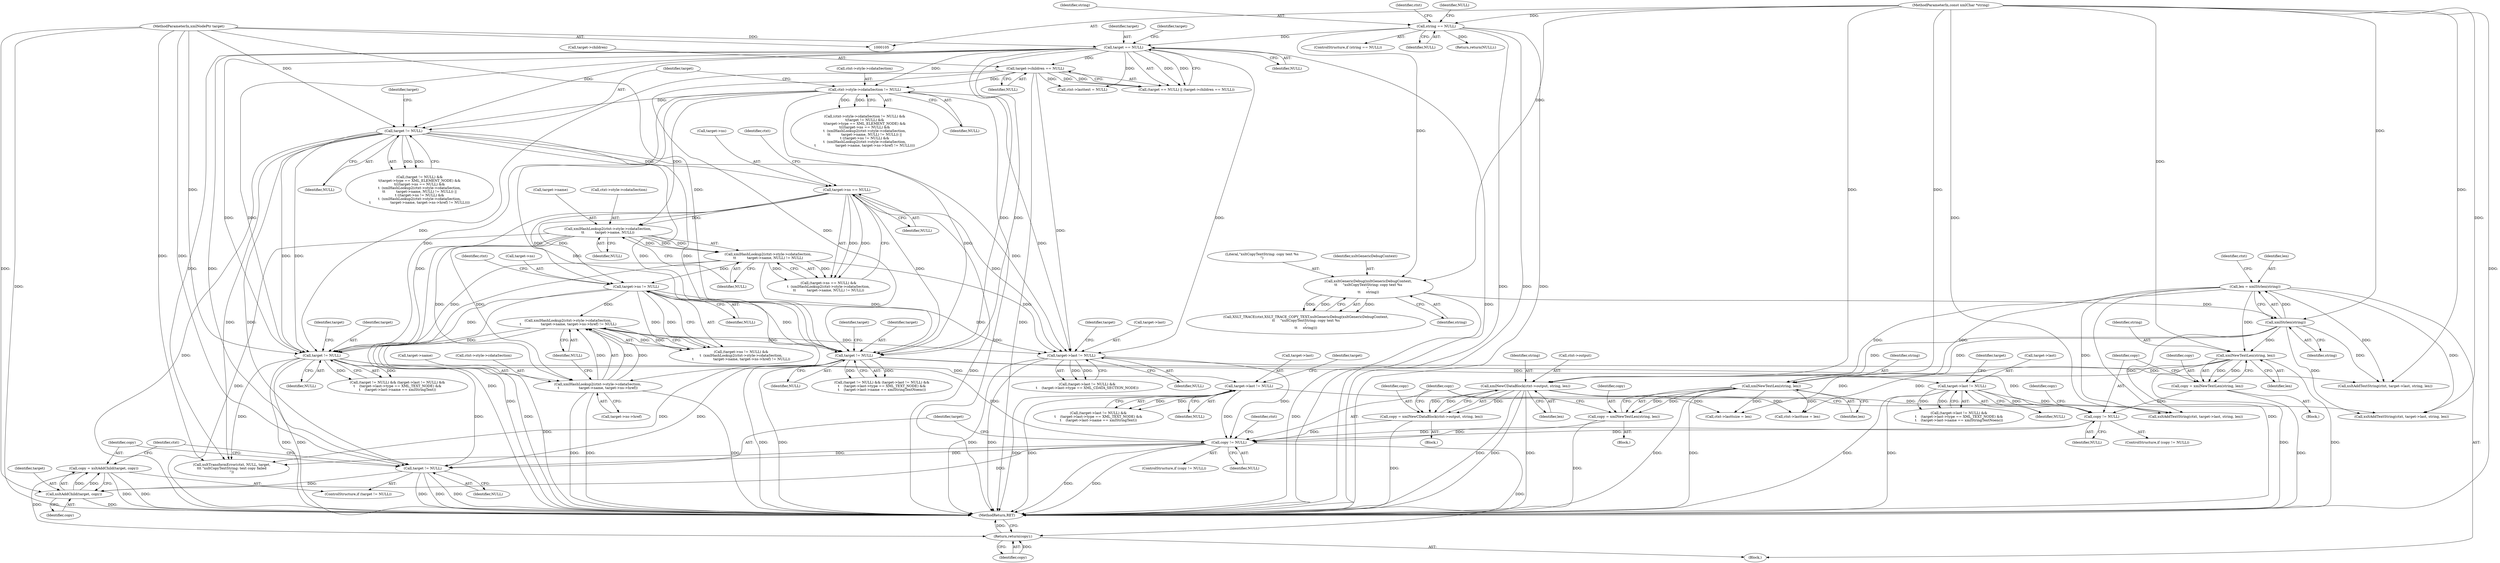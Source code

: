 digraph "0_Chrome_96dbafe288dbe2f0cc45fa3c39daf6d0c37acbab_36@API" {
"1000348" [label="(Call,copy = xsltAddChild(target, copy))"];
"1000350" [label="(Call,xsltAddChild(target, copy))"];
"1000345" [label="(Call,target != NULL)"];
"1000250" [label="(Call,target != NULL)"];
"1000128" [label="(Call,target == NULL)"];
"1000107" [label="(MethodParameterIn,xmlNodePtr target)"];
"1000114" [label="(Call,string == NULL)"];
"1000108" [label="(MethodParameterIn,const xmlChar *string)"];
"1000162" [label="(Call,target != NULL)"];
"1000154" [label="(Call,ctxt->style->cdataSection != NULL)"];
"1000131" [label="(Call,target->children == NULL)"];
"1000191" [label="(Call,target->ns != NULL)"];
"1000173" [label="(Call,target->ns == NULL)"];
"1000178" [label="(Call,xmlHashLookup2(ctxt->style->cdataSection,\n\t\t          target->name, NULL) != NULL)"];
"1000179" [label="(Call,xmlHashLookup2(ctxt->style->cdataSection,\n\t\t          target->name, NULL))"];
"1000196" [label="(Call,xmlHashLookup2(ctxt->style->cdataSection,\n\t                  target->name, target->ns->href) != NULL)"];
"1000197" [label="(Call,xmlHashLookup2(ctxt->style->cdataSection,\n\t                  target->name, target->ns->href))"];
"1000301" [label="(Call,target != NULL)"];
"1000340" [label="(Call,copy != NULL)"];
"1000236" [label="(Call,copy = xmlNewCDataBlock(ctxt->output, string, len))"];
"1000238" [label="(Call,xmlNewCDataBlock(ctxt->output, string, len))"];
"1000144" [label="(Call,xmlStrlen(string))"];
"1000122" [label="(Call,xsltGenericDebug(xsltGenericDebugContext,\n\t\t     \"xsltCopyTextString: copy text %s\n\",\n\t\t     string))"];
"1000142" [label="(Call,len = xmlStrlen(string))"];
"1000289" [label="(Call,copy != NULL)"];
"1000283" [label="(Call,copy = xmlNewTextLen(string, len))"];
"1000285" [label="(Call,xmlNewTextLen(string, len))"];
"1000254" [label="(Call,target->last != NULL)"];
"1000334" [label="(Call,copy = xmlNewTextLen(string, len))"];
"1000336" [label="(Call,xmlNewTextLen(string, len))"];
"1000215" [label="(Call,target->last != NULL)"];
"1000305" [label="(Call,target->last != NULL)"];
"1000382" [label="(Return,return(copy);)"];
"1000123" [label="(Identifier,xsltGenericDebugContext)"];
"1000173" [label="(Call,target->ns == NULL)"];
"1000179" [label="(Call,xmlHashLookup2(ctxt->style->cdataSection,\n\t\t          target->name, NULL))"];
"1000168" [label="(Identifier,target)"];
"1000223" [label="(Identifier,target)"];
"1000137" [label="(Call,ctxt->lasttext = NULL)"];
"1000143" [label="(Identifier,len)"];
"1000307" [label="(Identifier,target)"];
"1000383" [label="(Identifier,copy)"];
"1000191" [label="(Call,target->ns != NULL)"];
"1000150" [label="(Identifier,ctxt)"];
"1000340" [label="(Call,copy != NULL)"];
"1000302" [label="(Identifier,target)"];
"1000130" [label="(Identifier,NULL)"];
"1000162" [label="(Call,target != NULL)"];
"1000206" [label="(Call,target->ns->href)"];
"1000345" [label="(Call,target != NULL)"];
"1000110" [label="(Block,)"];
"1000196" [label="(Call,xmlHashLookup2(ctxt->style->cdataSection,\n\t                  target->name, target->ns->href) != NULL)"];
"1000351" [label="(Identifier,target)"];
"1000185" [label="(Call,target->name)"];
"1000212" [label="(Block,)"];
"1000304" [label="(Call,(target->last != NULL) &&\n\t    (target->last->type == XML_TEXT_NODE) &&\n\t    (target->last->name == xmlStringText))"];
"1000287" [label="(Identifier,len)"];
"1000334" [label="(Call,copy = xmlNewTextLen(string, len))"];
"1000144" [label="(Call,xmlStrlen(string))"];
"1000211" [label="(Identifier,NULL)"];
"1000348" [label="(Call,copy = xsltAddChild(target, copy))"];
"1000178" [label="(Call,xmlHashLookup2(ctxt->style->cdataSection,\n\t\t          target->name, NULL) != NULL)"];
"1000373" [label="(Identifier,ctxt)"];
"1000335" [label="(Identifier,copy)"];
"1000263" [label="(Identifier,target)"];
"1000129" [label="(Identifier,target)"];
"1000306" [label="(Call,target->last)"];
"1000288" [label="(ControlStructure,if (copy != NULL))"];
"1000131" [label="(Call,target->children == NULL)"];
"1000242" [label="(Identifier,string)"];
"1000117" [label="(Return,return(NULL);)"];
"1000276" [label="(Call,xsltAddTextString(ctxt, target->last, string, len))"];
"1000285" [label="(Call,xmlNewTextLen(string, len))"];
"1000298" [label="(Block,)"];
"1000120" [label="(Identifier,ctxt)"];
"1000337" [label="(Identifier,string)"];
"1000163" [label="(Identifier,target)"];
"1000190" [label="(Call,(target->ns != NULL) &&\n\t  (xmlHashLookup2(ctxt->style->cdataSection,\n\t                  target->name, target->ns->href) != NULL))"];
"1000247" [label="(Block,)"];
"1000128" [label="(Call,target == NULL)"];
"1000339" [label="(ControlStructure,if (copy != NULL))"];
"1000250" [label="(Call,target != NULL)"];
"1000342" [label="(Identifier,NULL)"];
"1000192" [label="(Call,target->ns)"];
"1000305" [label="(Call,target->last != NULL)"];
"1000229" [label="(Call,xsltAddTextString(ctxt, target->last, string, len))"];
"1000382" [label="(Return,return(copy);)"];
"1000119" [label="(Call,XSLT_TRACE(ctxt,XSLT_TRACE_COPY_TEXT,xsltGenericDebug(xsltGenericDebugContext,\n\t\t     \"xsltCopyTextString: copy text %s\n\",\n\t\t     string)))"];
"1000215" [label="(Call,target->last != NULL)"];
"1000349" [label="(Identifier,copy)"];
"1000314" [label="(Identifier,target)"];
"1000350" [label="(Call,xsltAddChild(target, copy))"];
"1000236" [label="(Call,copy = xmlNewCDataBlock(ctxt->output, string, len))"];
"1000107" [label="(MethodParameterIn,xmlNodePtr target)"];
"1000108" [label="(MethodParameterIn,const xmlChar *string)"];
"1000344" [label="(ControlStructure,if (target != NULL))"];
"1000352" [label="(Identifier,copy)"];
"1000346" [label="(Identifier,target)"];
"1000145" [label="(Identifier,string)"];
"1000243" [label="(Identifier,len)"];
"1000309" [label="(Identifier,NULL)"];
"1000237" [label="(Identifier,copy)"];
"1000118" [label="(Identifier,NULL)"];
"1000189" [label="(Identifier,NULL)"];
"1000336" [label="(Call,xmlNewTextLen(string, len))"];
"1000132" [label="(Call,target->children)"];
"1000303" [label="(Identifier,NULL)"];
"1000327" [label="(Call,xsltAddTextString(ctxt, target->last, string, len))"];
"1000135" [label="(Identifier,NULL)"];
"1000114" [label="(Call,string == NULL)"];
"1000154" [label="(Call,ctxt->style->cdataSection != NULL)"];
"1000113" [label="(ControlStructure,if (string == NULL))"];
"1000177" [label="(Identifier,NULL)"];
"1000122" [label="(Call,xsltGenericDebug(xsltGenericDebugContext,\n\t\t     \"xsltCopyTextString: copy text %s\n\",\n\t\t     string))"];
"1000347" [label="(Identifier,NULL)"];
"1000365" [label="(Call,ctxt->lasttuse = len)"];
"1000372" [label="(Call,xsltTransformError(ctxt, NULL, target,\n\t\t\t \"xsltCopyTextString: text copy failed\n\"))"];
"1000133" [label="(Identifier,target)"];
"1000253" [label="(Call,(target->last != NULL) &&\n\t    (target->last->type == XML_TEXT_NODE) &&\n\t    (target->last->name == xmlStringTextNoenc))"];
"1000238" [label="(Call,xmlNewCDataBlock(ctxt->output, string, len))"];
"1000290" [label="(Identifier,copy)"];
"1000164" [label="(Identifier,NULL)"];
"1000180" [label="(Call,ctxt->style->cdataSection)"];
"1000116" [label="(Identifier,NULL)"];
"1000254" [label="(Call,target->last != NULL)"];
"1000161" [label="(Call,(target != NULL) &&\n\t(target->type == XML_ELEMENT_NODE) &&\n\t(((target->ns == NULL) &&\n\t  (xmlHashLookup2(ctxt->style->cdataSection,\n\t\t          target->name, NULL) != NULL)) ||\n\t ((target->ns != NULL) &&\n\t  (xmlHashLookup2(ctxt->style->cdataSection,\n\t                  target->name, target->ns->href) != NULL))))"];
"1000360" [label="(Call,ctxt->lasttsize = len)"];
"1000249" [label="(Call,(target != NULL) && (target->last != NULL) &&\n\t    (target->last->type == XML_TEXT_NODE) &&\n\t    (target->last->name == xmlStringTextNoenc))"];
"1000289" [label="(Call,copy != NULL)"];
"1000284" [label="(Identifier,copy)"];
"1000256" [label="(Identifier,target)"];
"1000301" [label="(Call,target != NULL)"];
"1000203" [label="(Call,target->name)"];
"1000172" [label="(Call,(target->ns == NULL) &&\n\t  (xmlHashLookup2(ctxt->style->cdataSection,\n\t\t          target->name, NULL) != NULL))"];
"1000283" [label="(Call,copy = xmlNewTextLen(string, len))"];
"1000219" [label="(Identifier,NULL)"];
"1000155" [label="(Call,ctxt->style->cdataSection)"];
"1000251" [label="(Identifier,target)"];
"1000153" [label="(Call,(ctxt->style->cdataSection != NULL) &&\n\t(target != NULL) &&\n\t(target->type == XML_ELEMENT_NODE) &&\n\t(((target->ns == NULL) &&\n\t  (xmlHashLookup2(ctxt->style->cdataSection,\n\t\t          target->name, NULL) != NULL)) ||\n\t ((target->ns != NULL) &&\n\t  (xmlHashLookup2(ctxt->style->cdataSection,\n\t                  target->name, target->ns->href) != NULL))))"];
"1000214" [label="(Call,(target->last != NULL) &&\n\t    (target->last->type == XML_CDATA_SECTION_NODE))"];
"1000198" [label="(Call,ctxt->style->cdataSection)"];
"1000174" [label="(Call,target->ns)"];
"1000115" [label="(Identifier,string)"];
"1000125" [label="(Identifier,string)"];
"1000255" [label="(Call,target->last)"];
"1000160" [label="(Identifier,NULL)"];
"1000195" [label="(Identifier,NULL)"];
"1000239" [label="(Call,ctxt->output)"];
"1000127" [label="(Call,(target == NULL) || (target->children == NULL))"];
"1000384" [label="(MethodReturn,RET)"];
"1000188" [label="(Identifier,NULL)"];
"1000200" [label="(Identifier,ctxt)"];
"1000294" [label="(Identifier,copy)"];
"1000355" [label="(Identifier,ctxt)"];
"1000341" [label="(Identifier,copy)"];
"1000338" [label="(Identifier,len)"];
"1000258" [label="(Identifier,NULL)"];
"1000286" [label="(Identifier,string)"];
"1000252" [label="(Identifier,NULL)"];
"1000291" [label="(Identifier,NULL)"];
"1000142" [label="(Call,len = xmlStrlen(string))"];
"1000300" [label="(Call,(target != NULL) && (target->last != NULL) &&\n\t    (target->last->type == XML_TEXT_NODE) &&\n\t    (target->last->name == xmlStringText))"];
"1000197" [label="(Call,xmlHashLookup2(ctxt->style->cdataSection,\n\t                  target->name, target->ns->href))"];
"1000182" [label="(Identifier,ctxt)"];
"1000216" [label="(Call,target->last)"];
"1000124" [label="(Literal,\"xsltCopyTextString: copy text %s\n\")"];
"1000348" -> "1000344"  [label="AST: "];
"1000348" -> "1000350"  [label="CFG: "];
"1000349" -> "1000348"  [label="AST: "];
"1000350" -> "1000348"  [label="AST: "];
"1000355" -> "1000348"  [label="CFG: "];
"1000348" -> "1000384"  [label="DDG: "];
"1000348" -> "1000384"  [label="DDG: "];
"1000350" -> "1000348"  [label="DDG: "];
"1000350" -> "1000348"  [label="DDG: "];
"1000348" -> "1000382"  [label="DDG: "];
"1000350" -> "1000352"  [label="CFG: "];
"1000351" -> "1000350"  [label="AST: "];
"1000352" -> "1000350"  [label="AST: "];
"1000350" -> "1000384"  [label="DDG: "];
"1000345" -> "1000350"  [label="DDG: "];
"1000107" -> "1000350"  [label="DDG: "];
"1000340" -> "1000350"  [label="DDG: "];
"1000345" -> "1000344"  [label="AST: "];
"1000345" -> "1000347"  [label="CFG: "];
"1000346" -> "1000345"  [label="AST: "];
"1000347" -> "1000345"  [label="AST: "];
"1000349" -> "1000345"  [label="CFG: "];
"1000355" -> "1000345"  [label="CFG: "];
"1000345" -> "1000384"  [label="DDG: "];
"1000345" -> "1000384"  [label="DDG: "];
"1000345" -> "1000384"  [label="DDG: "];
"1000250" -> "1000345"  [label="DDG: "];
"1000128" -> "1000345"  [label="DDG: "];
"1000301" -> "1000345"  [label="DDG: "];
"1000162" -> "1000345"  [label="DDG: "];
"1000107" -> "1000345"  [label="DDG: "];
"1000340" -> "1000345"  [label="DDG: "];
"1000250" -> "1000249"  [label="AST: "];
"1000250" -> "1000252"  [label="CFG: "];
"1000251" -> "1000250"  [label="AST: "];
"1000252" -> "1000250"  [label="AST: "];
"1000256" -> "1000250"  [label="CFG: "];
"1000249" -> "1000250"  [label="CFG: "];
"1000250" -> "1000384"  [label="DDG: "];
"1000250" -> "1000384"  [label="DDG: "];
"1000250" -> "1000249"  [label="DDG: "];
"1000250" -> "1000249"  [label="DDG: "];
"1000128" -> "1000250"  [label="DDG: "];
"1000128" -> "1000250"  [label="DDG: "];
"1000162" -> "1000250"  [label="DDG: "];
"1000162" -> "1000250"  [label="DDG: "];
"1000107" -> "1000250"  [label="DDG: "];
"1000191" -> "1000250"  [label="DDG: "];
"1000173" -> "1000250"  [label="DDG: "];
"1000154" -> "1000250"  [label="DDG: "];
"1000178" -> "1000250"  [label="DDG: "];
"1000131" -> "1000250"  [label="DDG: "];
"1000196" -> "1000250"  [label="DDG: "];
"1000250" -> "1000254"  [label="DDG: "];
"1000250" -> "1000289"  [label="DDG: "];
"1000250" -> "1000372"  [label="DDG: "];
"1000128" -> "1000127"  [label="AST: "];
"1000128" -> "1000130"  [label="CFG: "];
"1000129" -> "1000128"  [label="AST: "];
"1000130" -> "1000128"  [label="AST: "];
"1000133" -> "1000128"  [label="CFG: "];
"1000127" -> "1000128"  [label="CFG: "];
"1000128" -> "1000384"  [label="DDG: "];
"1000128" -> "1000127"  [label="DDG: "];
"1000128" -> "1000127"  [label="DDG: "];
"1000107" -> "1000128"  [label="DDG: "];
"1000114" -> "1000128"  [label="DDG: "];
"1000128" -> "1000131"  [label="DDG: "];
"1000128" -> "1000137"  [label="DDG: "];
"1000128" -> "1000154"  [label="DDG: "];
"1000128" -> "1000162"  [label="DDG: "];
"1000128" -> "1000215"  [label="DDG: "];
"1000128" -> "1000301"  [label="DDG: "];
"1000128" -> "1000301"  [label="DDG: "];
"1000128" -> "1000372"  [label="DDG: "];
"1000107" -> "1000105"  [label="AST: "];
"1000107" -> "1000384"  [label="DDG: "];
"1000107" -> "1000162"  [label="DDG: "];
"1000107" -> "1000301"  [label="DDG: "];
"1000107" -> "1000372"  [label="DDG: "];
"1000114" -> "1000113"  [label="AST: "];
"1000114" -> "1000116"  [label="CFG: "];
"1000115" -> "1000114"  [label="AST: "];
"1000116" -> "1000114"  [label="AST: "];
"1000118" -> "1000114"  [label="CFG: "];
"1000120" -> "1000114"  [label="CFG: "];
"1000114" -> "1000384"  [label="DDG: "];
"1000114" -> "1000384"  [label="DDG: "];
"1000114" -> "1000384"  [label="DDG: "];
"1000108" -> "1000114"  [label="DDG: "];
"1000114" -> "1000117"  [label="DDG: "];
"1000114" -> "1000122"  [label="DDG: "];
"1000108" -> "1000105"  [label="AST: "];
"1000108" -> "1000384"  [label="DDG: "];
"1000108" -> "1000122"  [label="DDG: "];
"1000108" -> "1000144"  [label="DDG: "];
"1000108" -> "1000229"  [label="DDG: "];
"1000108" -> "1000238"  [label="DDG: "];
"1000108" -> "1000276"  [label="DDG: "];
"1000108" -> "1000285"  [label="DDG: "];
"1000108" -> "1000327"  [label="DDG: "];
"1000108" -> "1000336"  [label="DDG: "];
"1000162" -> "1000161"  [label="AST: "];
"1000162" -> "1000164"  [label="CFG: "];
"1000163" -> "1000162"  [label="AST: "];
"1000164" -> "1000162"  [label="AST: "];
"1000168" -> "1000162"  [label="CFG: "];
"1000161" -> "1000162"  [label="CFG: "];
"1000162" -> "1000384"  [label="DDG: "];
"1000162" -> "1000161"  [label="DDG: "];
"1000162" -> "1000161"  [label="DDG: "];
"1000154" -> "1000162"  [label="DDG: "];
"1000162" -> "1000173"  [label="DDG: "];
"1000162" -> "1000215"  [label="DDG: "];
"1000162" -> "1000301"  [label="DDG: "];
"1000162" -> "1000301"  [label="DDG: "];
"1000162" -> "1000372"  [label="DDG: "];
"1000154" -> "1000153"  [label="AST: "];
"1000154" -> "1000160"  [label="CFG: "];
"1000155" -> "1000154"  [label="AST: "];
"1000160" -> "1000154"  [label="AST: "];
"1000163" -> "1000154"  [label="CFG: "];
"1000153" -> "1000154"  [label="CFG: "];
"1000154" -> "1000384"  [label="DDG: "];
"1000154" -> "1000153"  [label="DDG: "];
"1000154" -> "1000153"  [label="DDG: "];
"1000131" -> "1000154"  [label="DDG: "];
"1000154" -> "1000179"  [label="DDG: "];
"1000154" -> "1000197"  [label="DDG: "];
"1000154" -> "1000215"  [label="DDG: "];
"1000154" -> "1000301"  [label="DDG: "];
"1000131" -> "1000127"  [label="AST: "];
"1000131" -> "1000135"  [label="CFG: "];
"1000132" -> "1000131"  [label="AST: "];
"1000135" -> "1000131"  [label="AST: "];
"1000127" -> "1000131"  [label="CFG: "];
"1000131" -> "1000384"  [label="DDG: "];
"1000131" -> "1000127"  [label="DDG: "];
"1000131" -> "1000127"  [label="DDG: "];
"1000131" -> "1000137"  [label="DDG: "];
"1000131" -> "1000215"  [label="DDG: "];
"1000131" -> "1000301"  [label="DDG: "];
"1000191" -> "1000190"  [label="AST: "];
"1000191" -> "1000195"  [label="CFG: "];
"1000192" -> "1000191"  [label="AST: "];
"1000195" -> "1000191"  [label="AST: "];
"1000200" -> "1000191"  [label="CFG: "];
"1000190" -> "1000191"  [label="CFG: "];
"1000191" -> "1000384"  [label="DDG: "];
"1000191" -> "1000190"  [label="DDG: "];
"1000191" -> "1000190"  [label="DDG: "];
"1000173" -> "1000191"  [label="DDG: "];
"1000173" -> "1000191"  [label="DDG: "];
"1000178" -> "1000191"  [label="DDG: "];
"1000191" -> "1000196"  [label="DDG: "];
"1000191" -> "1000215"  [label="DDG: "];
"1000191" -> "1000301"  [label="DDG: "];
"1000173" -> "1000172"  [label="AST: "];
"1000173" -> "1000177"  [label="CFG: "];
"1000174" -> "1000173"  [label="AST: "];
"1000177" -> "1000173"  [label="AST: "];
"1000182" -> "1000173"  [label="CFG: "];
"1000172" -> "1000173"  [label="CFG: "];
"1000173" -> "1000384"  [label="DDG: "];
"1000173" -> "1000172"  [label="DDG: "];
"1000173" -> "1000172"  [label="DDG: "];
"1000173" -> "1000179"  [label="DDG: "];
"1000173" -> "1000215"  [label="DDG: "];
"1000173" -> "1000301"  [label="DDG: "];
"1000178" -> "1000172"  [label="AST: "];
"1000178" -> "1000189"  [label="CFG: "];
"1000179" -> "1000178"  [label="AST: "];
"1000189" -> "1000178"  [label="AST: "];
"1000172" -> "1000178"  [label="CFG: "];
"1000178" -> "1000384"  [label="DDG: "];
"1000178" -> "1000172"  [label="DDG: "];
"1000178" -> "1000172"  [label="DDG: "];
"1000179" -> "1000178"  [label="DDG: "];
"1000179" -> "1000178"  [label="DDG: "];
"1000179" -> "1000178"  [label="DDG: "];
"1000178" -> "1000215"  [label="DDG: "];
"1000178" -> "1000301"  [label="DDG: "];
"1000179" -> "1000188"  [label="CFG: "];
"1000180" -> "1000179"  [label="AST: "];
"1000185" -> "1000179"  [label="AST: "];
"1000188" -> "1000179"  [label="AST: "];
"1000189" -> "1000179"  [label="CFG: "];
"1000179" -> "1000384"  [label="DDG: "];
"1000179" -> "1000384"  [label="DDG: "];
"1000179" -> "1000197"  [label="DDG: "];
"1000179" -> "1000197"  [label="DDG: "];
"1000196" -> "1000190"  [label="AST: "];
"1000196" -> "1000211"  [label="CFG: "];
"1000197" -> "1000196"  [label="AST: "];
"1000211" -> "1000196"  [label="AST: "];
"1000190" -> "1000196"  [label="CFG: "];
"1000196" -> "1000384"  [label="DDG: "];
"1000196" -> "1000190"  [label="DDG: "];
"1000196" -> "1000190"  [label="DDG: "];
"1000197" -> "1000196"  [label="DDG: "];
"1000197" -> "1000196"  [label="DDG: "];
"1000197" -> "1000196"  [label="DDG: "];
"1000196" -> "1000215"  [label="DDG: "];
"1000196" -> "1000301"  [label="DDG: "];
"1000197" -> "1000206"  [label="CFG: "];
"1000198" -> "1000197"  [label="AST: "];
"1000203" -> "1000197"  [label="AST: "];
"1000206" -> "1000197"  [label="AST: "];
"1000211" -> "1000197"  [label="CFG: "];
"1000197" -> "1000384"  [label="DDG: "];
"1000197" -> "1000384"  [label="DDG: "];
"1000197" -> "1000384"  [label="DDG: "];
"1000301" -> "1000300"  [label="AST: "];
"1000301" -> "1000303"  [label="CFG: "];
"1000302" -> "1000301"  [label="AST: "];
"1000303" -> "1000301"  [label="AST: "];
"1000307" -> "1000301"  [label="CFG: "];
"1000300" -> "1000301"  [label="CFG: "];
"1000301" -> "1000384"  [label="DDG: "];
"1000301" -> "1000384"  [label="DDG: "];
"1000301" -> "1000300"  [label="DDG: "];
"1000301" -> "1000300"  [label="DDG: "];
"1000301" -> "1000305"  [label="DDG: "];
"1000301" -> "1000340"  [label="DDG: "];
"1000301" -> "1000372"  [label="DDG: "];
"1000340" -> "1000339"  [label="AST: "];
"1000340" -> "1000342"  [label="CFG: "];
"1000341" -> "1000340"  [label="AST: "];
"1000342" -> "1000340"  [label="AST: "];
"1000346" -> "1000340"  [label="CFG: "];
"1000373" -> "1000340"  [label="CFG: "];
"1000340" -> "1000384"  [label="DDG: "];
"1000340" -> "1000384"  [label="DDG: "];
"1000236" -> "1000340"  [label="DDG: "];
"1000289" -> "1000340"  [label="DDG: "];
"1000289" -> "1000340"  [label="DDG: "];
"1000334" -> "1000340"  [label="DDG: "];
"1000215" -> "1000340"  [label="DDG: "];
"1000305" -> "1000340"  [label="DDG: "];
"1000340" -> "1000372"  [label="DDG: "];
"1000340" -> "1000382"  [label="DDG: "];
"1000236" -> "1000212"  [label="AST: "];
"1000236" -> "1000238"  [label="CFG: "];
"1000237" -> "1000236"  [label="AST: "];
"1000238" -> "1000236"  [label="AST: "];
"1000341" -> "1000236"  [label="CFG: "];
"1000236" -> "1000384"  [label="DDG: "];
"1000238" -> "1000236"  [label="DDG: "];
"1000238" -> "1000236"  [label="DDG: "];
"1000238" -> "1000236"  [label="DDG: "];
"1000238" -> "1000243"  [label="CFG: "];
"1000239" -> "1000238"  [label="AST: "];
"1000242" -> "1000238"  [label="AST: "];
"1000243" -> "1000238"  [label="AST: "];
"1000238" -> "1000384"  [label="DDG: "];
"1000238" -> "1000384"  [label="DDG: "];
"1000238" -> "1000384"  [label="DDG: "];
"1000144" -> "1000238"  [label="DDG: "];
"1000142" -> "1000238"  [label="DDG: "];
"1000238" -> "1000360"  [label="DDG: "];
"1000238" -> "1000365"  [label="DDG: "];
"1000144" -> "1000142"  [label="AST: "];
"1000144" -> "1000145"  [label="CFG: "];
"1000145" -> "1000144"  [label="AST: "];
"1000142" -> "1000144"  [label="CFG: "];
"1000144" -> "1000142"  [label="DDG: "];
"1000122" -> "1000144"  [label="DDG: "];
"1000144" -> "1000229"  [label="DDG: "];
"1000144" -> "1000276"  [label="DDG: "];
"1000144" -> "1000285"  [label="DDG: "];
"1000144" -> "1000327"  [label="DDG: "];
"1000144" -> "1000336"  [label="DDG: "];
"1000122" -> "1000119"  [label="AST: "];
"1000122" -> "1000125"  [label="CFG: "];
"1000123" -> "1000122"  [label="AST: "];
"1000124" -> "1000122"  [label="AST: "];
"1000125" -> "1000122"  [label="AST: "];
"1000119" -> "1000122"  [label="CFG: "];
"1000122" -> "1000384"  [label="DDG: "];
"1000122" -> "1000119"  [label="DDG: "];
"1000122" -> "1000119"  [label="DDG: "];
"1000122" -> "1000119"  [label="DDG: "];
"1000142" -> "1000110"  [label="AST: "];
"1000143" -> "1000142"  [label="AST: "];
"1000150" -> "1000142"  [label="CFG: "];
"1000142" -> "1000384"  [label="DDG: "];
"1000142" -> "1000229"  [label="DDG: "];
"1000142" -> "1000276"  [label="DDG: "];
"1000142" -> "1000285"  [label="DDG: "];
"1000142" -> "1000327"  [label="DDG: "];
"1000142" -> "1000336"  [label="DDG: "];
"1000289" -> "1000288"  [label="AST: "];
"1000289" -> "1000291"  [label="CFG: "];
"1000290" -> "1000289"  [label="AST: "];
"1000291" -> "1000289"  [label="AST: "];
"1000294" -> "1000289"  [label="CFG: "];
"1000341" -> "1000289"  [label="CFG: "];
"1000283" -> "1000289"  [label="DDG: "];
"1000254" -> "1000289"  [label="DDG: "];
"1000283" -> "1000247"  [label="AST: "];
"1000283" -> "1000285"  [label="CFG: "];
"1000284" -> "1000283"  [label="AST: "];
"1000285" -> "1000283"  [label="AST: "];
"1000290" -> "1000283"  [label="CFG: "];
"1000283" -> "1000384"  [label="DDG: "];
"1000285" -> "1000283"  [label="DDG: "];
"1000285" -> "1000283"  [label="DDG: "];
"1000285" -> "1000287"  [label="CFG: "];
"1000286" -> "1000285"  [label="AST: "];
"1000287" -> "1000285"  [label="AST: "];
"1000285" -> "1000384"  [label="DDG: "];
"1000285" -> "1000384"  [label="DDG: "];
"1000285" -> "1000360"  [label="DDG: "];
"1000285" -> "1000365"  [label="DDG: "];
"1000254" -> "1000253"  [label="AST: "];
"1000254" -> "1000258"  [label="CFG: "];
"1000255" -> "1000254"  [label="AST: "];
"1000258" -> "1000254"  [label="AST: "];
"1000263" -> "1000254"  [label="CFG: "];
"1000253" -> "1000254"  [label="CFG: "];
"1000254" -> "1000384"  [label="DDG: "];
"1000254" -> "1000384"  [label="DDG: "];
"1000254" -> "1000253"  [label="DDG: "];
"1000254" -> "1000253"  [label="DDG: "];
"1000254" -> "1000276"  [label="DDG: "];
"1000334" -> "1000298"  [label="AST: "];
"1000334" -> "1000336"  [label="CFG: "];
"1000335" -> "1000334"  [label="AST: "];
"1000336" -> "1000334"  [label="AST: "];
"1000341" -> "1000334"  [label="CFG: "];
"1000334" -> "1000384"  [label="DDG: "];
"1000336" -> "1000334"  [label="DDG: "];
"1000336" -> "1000334"  [label="DDG: "];
"1000336" -> "1000338"  [label="CFG: "];
"1000337" -> "1000336"  [label="AST: "];
"1000338" -> "1000336"  [label="AST: "];
"1000336" -> "1000384"  [label="DDG: "];
"1000336" -> "1000384"  [label="DDG: "];
"1000336" -> "1000360"  [label="DDG: "];
"1000336" -> "1000365"  [label="DDG: "];
"1000215" -> "1000214"  [label="AST: "];
"1000215" -> "1000219"  [label="CFG: "];
"1000216" -> "1000215"  [label="AST: "];
"1000219" -> "1000215"  [label="AST: "];
"1000223" -> "1000215"  [label="CFG: "];
"1000214" -> "1000215"  [label="CFG: "];
"1000215" -> "1000384"  [label="DDG: "];
"1000215" -> "1000384"  [label="DDG: "];
"1000215" -> "1000214"  [label="DDG: "];
"1000215" -> "1000214"  [label="DDG: "];
"1000215" -> "1000229"  [label="DDG: "];
"1000305" -> "1000304"  [label="AST: "];
"1000305" -> "1000309"  [label="CFG: "];
"1000306" -> "1000305"  [label="AST: "];
"1000309" -> "1000305"  [label="AST: "];
"1000314" -> "1000305"  [label="CFG: "];
"1000304" -> "1000305"  [label="CFG: "];
"1000305" -> "1000384"  [label="DDG: "];
"1000305" -> "1000384"  [label="DDG: "];
"1000305" -> "1000304"  [label="DDG: "];
"1000305" -> "1000304"  [label="DDG: "];
"1000305" -> "1000327"  [label="DDG: "];
"1000382" -> "1000110"  [label="AST: "];
"1000382" -> "1000383"  [label="CFG: "];
"1000383" -> "1000382"  [label="AST: "];
"1000384" -> "1000382"  [label="CFG: "];
"1000382" -> "1000384"  [label="DDG: "];
"1000383" -> "1000382"  [label="DDG: "];
}
